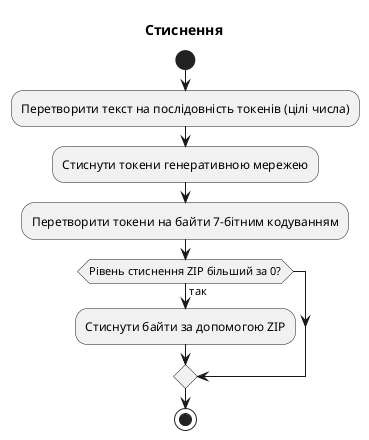 @startuml
start

title Стиснення

:Перетворити текст на послідовність токенів (цілі числа);

:Стиснути токени генеративною мережею;

:Перетворити токени на байти 7-бітним кодуванням;

if (Рівень стиснення ZIP більший за 0?) then (так)
    :Стиснути байти за допомогою ZIP;
endif

stop
@enduml
